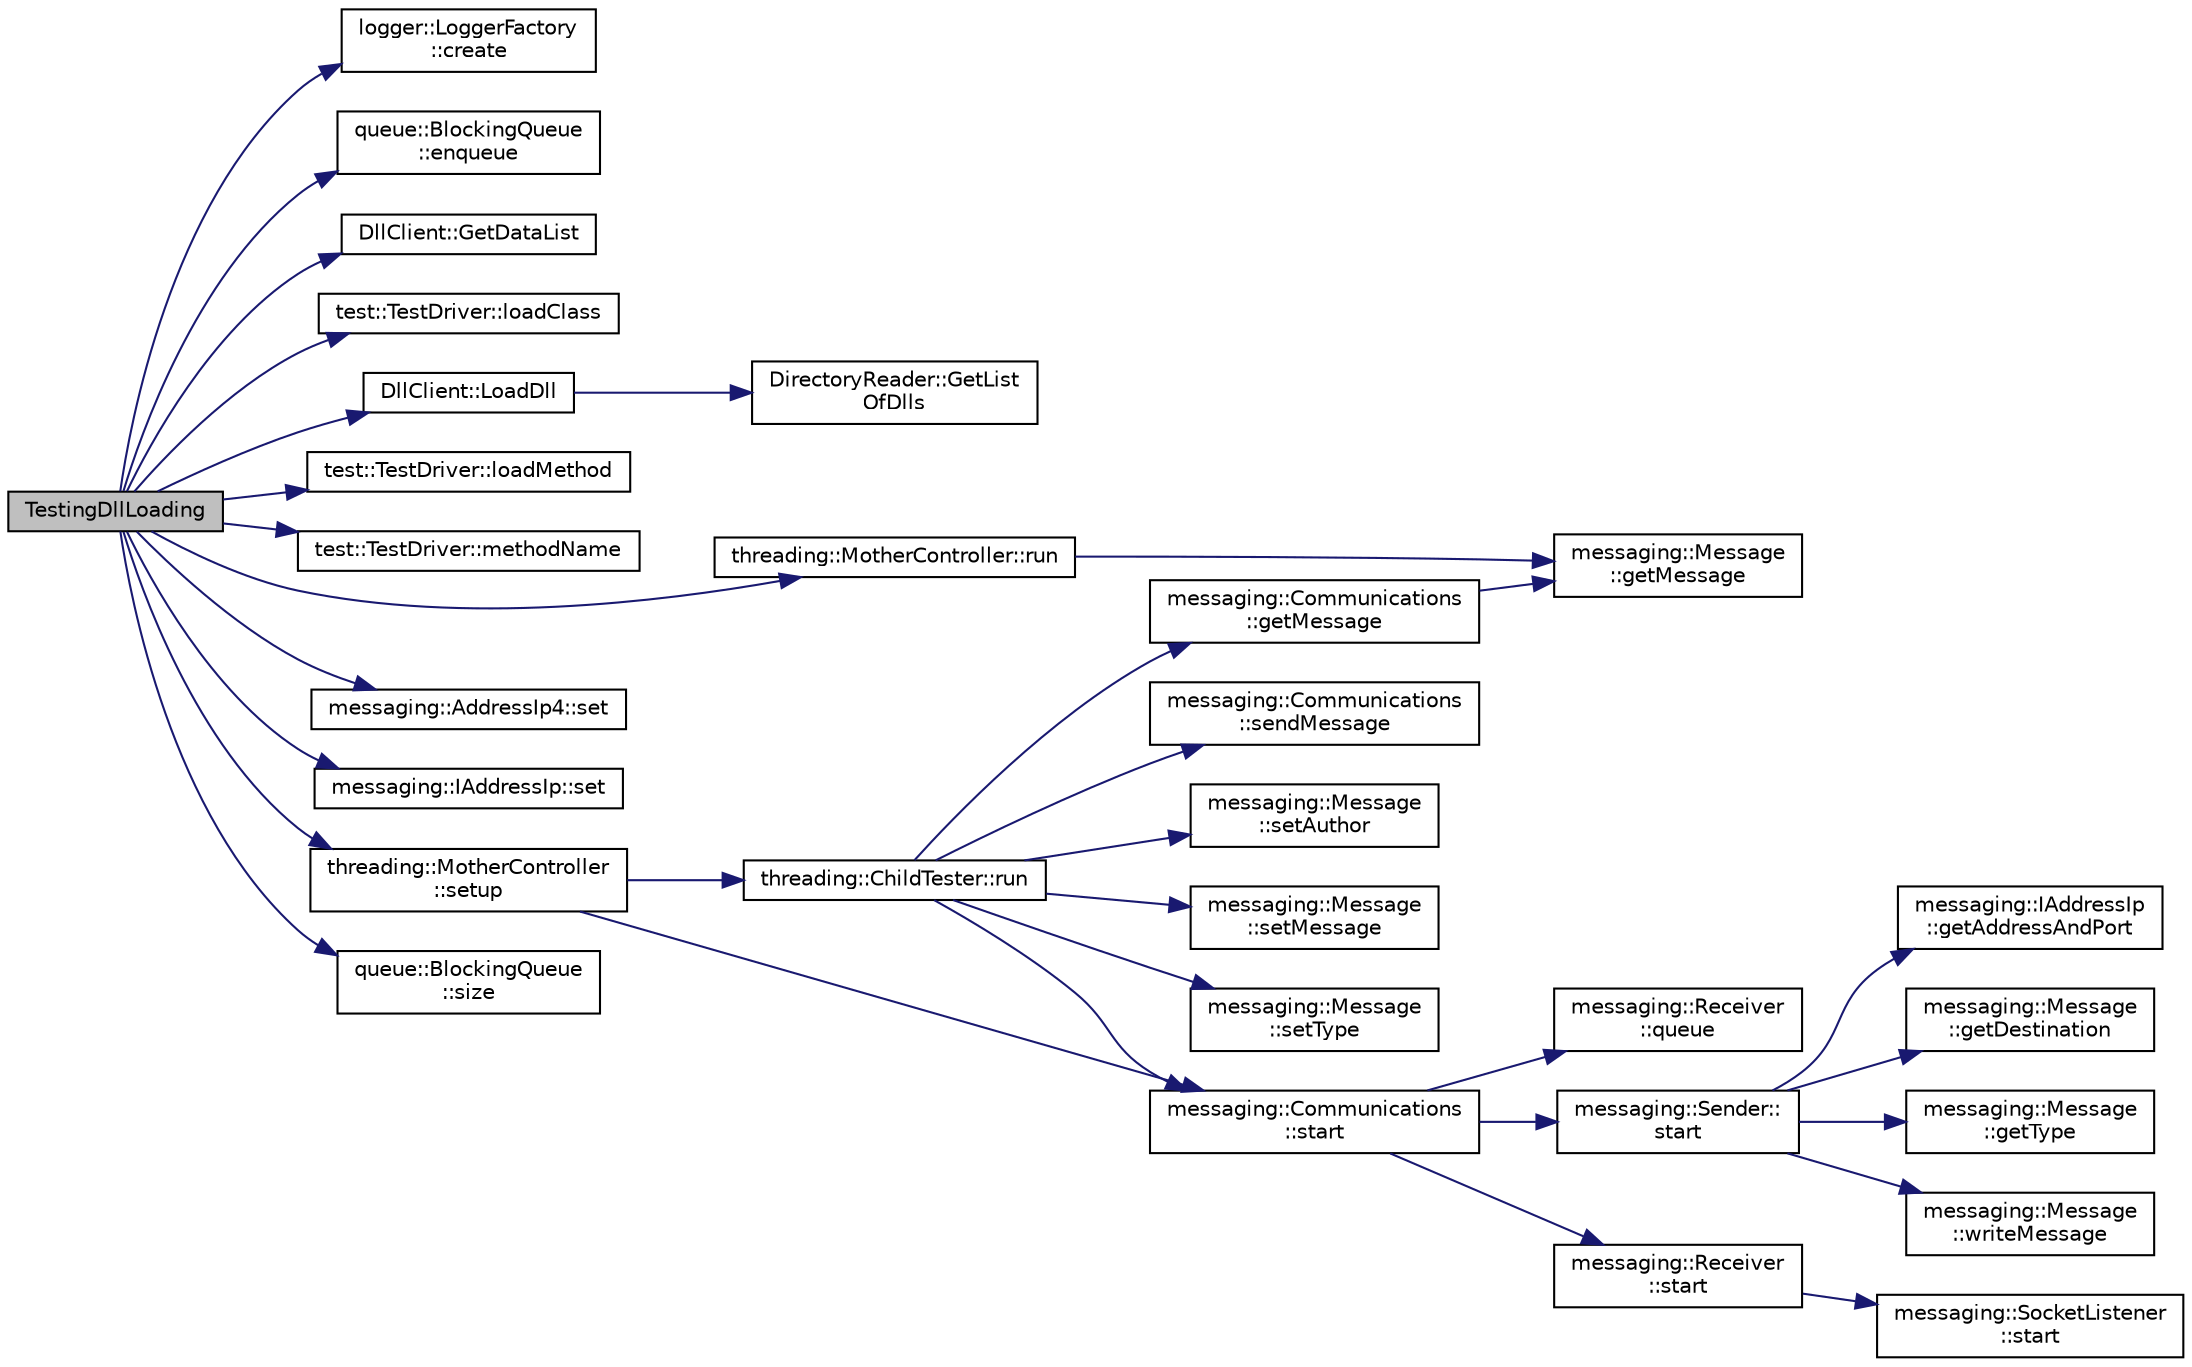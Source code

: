 digraph "TestingDllLoading"
{
 // LATEX_PDF_SIZE
  edge [fontname="Helvetica",fontsize="10",labelfontname="Helvetica",labelfontsize="10"];
  node [fontname="Helvetica",fontsize="10",shape=record];
  rankdir="LR";
  Node1 [label="TestingDllLoading",height=0.2,width=0.4,color="black", fillcolor="grey75", style="filled", fontcolor="black",tooltip=" "];
  Node1 -> Node2 [color="midnightblue",fontsize="10",style="solid"];
  Node2 [label="logger::LoggerFactory\l::create",height=0.2,width=0.4,color="black", fillcolor="white", style="filled",URL="$classlogger_1_1_logger_factory.html#ad30ef96fa81fae82fb969e49c7e5c4a7",tooltip=" "];
  Node1 -> Node3 [color="midnightblue",fontsize="10",style="solid"];
  Node3 [label="queue::BlockingQueue\l::enqueue",height=0.2,width=0.4,color="black", fillcolor="white", style="filled",URL="$classqueue_1_1_blocking_queue.html#a2eb44dc399712def45f92d50afab3a9a",tooltip=" "];
  Node1 -> Node4 [color="midnightblue",fontsize="10",style="solid"];
  Node4 [label="DllClient::GetDataList",height=0.2,width=0.4,color="black", fillcolor="white", style="filled",URL="$class_dll_client.html#a6cb91834cb17e061ad7f7b7262c6a196",tooltip="This method returns the data structure list of the dll(s) that it found."];
  Node1 -> Node5 [color="midnightblue",fontsize="10",style="solid"];
  Node5 [label="test::TestDriver::loadClass",height=0.2,width=0.4,color="black", fillcolor="white", style="filled",URL="$classtest_1_1_test_driver.html#a1dcb7609a4fd7b9348a3f4a8247912f9",tooltip=" "];
  Node1 -> Node6 [color="midnightblue",fontsize="10",style="solid"];
  Node6 [label="DllClient::LoadDll",height=0.2,width=0.4,color="black", fillcolor="white", style="filled",URL="$class_dll_client.html#ad9c9cf959625fb564aec8e7fd1123a15",tooltip="This method will go through all the dlls found in the directory and start loading in all the function..."];
  Node6 -> Node7 [color="midnightblue",fontsize="10",style="solid"];
  Node7 [label="DirectoryReader::GetList\lOfDlls",height=0.2,width=0.4,color="black", fillcolor="white", style="filled",URL="$class_directory_reader.html#aa2fb851b4c09297e9a904d84dd4ee54b",tooltip="This method is a way for other classes to get access to the dll list."];
  Node1 -> Node8 [color="midnightblue",fontsize="10",style="solid"];
  Node8 [label="test::TestDriver::loadMethod",height=0.2,width=0.4,color="black", fillcolor="white", style="filled",URL="$classtest_1_1_test_driver.html#a6f1a380a1f8c23f8377a05632686a739",tooltip=" "];
  Node1 -> Node9 [color="midnightblue",fontsize="10",style="solid"];
  Node9 [label="test::TestDriver::methodName",height=0.2,width=0.4,color="black", fillcolor="white", style="filled",URL="$classtest_1_1_test_driver.html#ac1f8f5851fa6156d37a38798803532db",tooltip=" "];
  Node1 -> Node10 [color="midnightblue",fontsize="10",style="solid"];
  Node10 [label="threading::MotherController::run",height=0.2,width=0.4,color="black", fillcolor="white", style="filled",URL="$classthreading_1_1_mother_controller.html#a52449ec5c73d3e2c36852b5578398448",tooltip="This method will start running things. Generate child threads and communicate with them."];
  Node10 -> Node11 [color="midnightblue",fontsize="10",style="solid"];
  Node11 [label="messaging::Message\l::getMessage",height=0.2,width=0.4,color="black", fillcolor="white", style="filled",URL="$classmessaging_1_1_message.html#a10e3fe197efff8565232d7df23d8c19c",tooltip=" "];
  Node1 -> Node12 [color="midnightblue",fontsize="10",style="solid"];
  Node12 [label="messaging::AddressIp4::set",height=0.2,width=0.4,color="black", fillcolor="white", style="filled",URL="$classmessaging_1_1_address_ip4.html#ad08d08fac93c0afb96b4061b6085281b",tooltip="This method will set the address"];
  Node1 -> Node13 [color="midnightblue",fontsize="10",style="solid"];
  Node13 [label="messaging::IAddressIp::set",height=0.2,width=0.4,color="black", fillcolor="white", style="filled",URL="$classmessaging_1_1_i_address_ip.html#ae4d641c03910917460aac23f5e0ca13d",tooltip=" "];
  Node1 -> Node14 [color="midnightblue",fontsize="10",style="solid"];
  Node14 [label="threading::MotherController\l::setup",height=0.2,width=0.4,color="black", fillcolor="white", style="filled",URL="$classthreading_1_1_mother_controller.html#ac691297c96aff006c3e39d7c2947d755",tooltip="The setup method is used to set the logger and other things needed before running."];
  Node14 -> Node15 [color="midnightblue",fontsize="10",style="solid"];
  Node15 [label="threading::ChildTester::run",height=0.2,width=0.4,color="black", fillcolor="white", style="filled",URL="$classthreading_1_1_child_tester.html#a9620f7823b0baffc023ef5ad2ff27152",tooltip="This method will start running things. Start communications and run test when asked."];
  Node15 -> Node16 [color="midnightblue",fontsize="10",style="solid"];
  Node16 [label="messaging::Communications\l::getMessage",height=0.2,width=0.4,color="black", fillcolor="white", style="filled",URL="$classmessaging_1_1_communications.html#ab0e9401a70d1cf25604bd3ad07a36c33",tooltip=" "];
  Node16 -> Node11 [color="midnightblue",fontsize="10",style="solid"];
  Node15 -> Node17 [color="midnightblue",fontsize="10",style="solid"];
  Node17 [label="messaging::Communications\l::sendMessage",height=0.2,width=0.4,color="black", fillcolor="white", style="filled",URL="$classmessaging_1_1_communications.html#ace9f419515066a4dd25eada6ff826341",tooltip=" "];
  Node15 -> Node18 [color="midnightblue",fontsize="10",style="solid"];
  Node18 [label="messaging::Message\l::setAuthor",height=0.2,width=0.4,color="black", fillcolor="white", style="filled",URL="$classmessaging_1_1_message.html#ab0f55e68e96819e721fb86f6325bedb1",tooltip=" "];
  Node15 -> Node19 [color="midnightblue",fontsize="10",style="solid"];
  Node19 [label="messaging::Message\l::setMessage",height=0.2,width=0.4,color="black", fillcolor="white", style="filled",URL="$classmessaging_1_1_message.html#a598339cd6881bb7eff09d4b7102177b8",tooltip=" "];
  Node15 -> Node20 [color="midnightblue",fontsize="10",style="solid"];
  Node20 [label="messaging::Message\l::setType",height=0.2,width=0.4,color="black", fillcolor="white", style="filled",URL="$classmessaging_1_1_message.html#a62ee84a9b628706dff9f1828ea464d28",tooltip=" "];
  Node15 -> Node21 [color="midnightblue",fontsize="10",style="solid"];
  Node21 [label="messaging::Communications\l::start",height=0.2,width=0.4,color="black", fillcolor="white", style="filled",URL="$classmessaging_1_1_communications.html#a1a93f47c7171939fb74d1f52c814c747",tooltip=" "];
  Node21 -> Node22 [color="midnightblue",fontsize="10",style="solid"];
  Node22 [label="messaging::Receiver\l::queue",height=0.2,width=0.4,color="black", fillcolor="white", style="filled",URL="$classmessaging_1_1_receiver.html#a91b1ab368f342acf6034a06d28888f0c",tooltip=" "];
  Node21 -> Node23 [color="midnightblue",fontsize="10",style="solid"];
  Node23 [label="messaging::Sender::\lstart",height=0.2,width=0.4,color="black", fillcolor="white", style="filled",URL="$classmessaging_1_1_sender.html#a6f52ff6506505dd53a3f8f789a4002ef",tooltip=" "];
  Node23 -> Node24 [color="midnightblue",fontsize="10",style="solid"];
  Node24 [label="messaging::IAddressIp\l::getAddressAndPort",height=0.2,width=0.4,color="black", fillcolor="white", style="filled",URL="$classmessaging_1_1_i_address_ip.html#aca03ee3e47965133ffc3453306dbfb40",tooltip=" "];
  Node23 -> Node25 [color="midnightblue",fontsize="10",style="solid"];
  Node25 [label="messaging::Message\l::getDestination",height=0.2,width=0.4,color="black", fillcolor="white", style="filled",URL="$classmessaging_1_1_message.html#a04e8b8b70e66d3e8e7a504dd42d819cf",tooltip=" "];
  Node23 -> Node26 [color="midnightblue",fontsize="10",style="solid"];
  Node26 [label="messaging::Message\l::getType",height=0.2,width=0.4,color="black", fillcolor="white", style="filled",URL="$classmessaging_1_1_message.html#a6bbb938d0158f0fe131fde9a76f3d644",tooltip=" "];
  Node23 -> Node27 [color="midnightblue",fontsize="10",style="solid"];
  Node27 [label="messaging::Message\l::writeMessage",height=0.2,width=0.4,color="black", fillcolor="white", style="filled",URL="$classmessaging_1_1_message.html#a46b1a125113b3e3ea83dbfb5c492455b",tooltip=" "];
  Node21 -> Node28 [color="midnightblue",fontsize="10",style="solid"];
  Node28 [label="messaging::Receiver\l::start",height=0.2,width=0.4,color="black", fillcolor="white", style="filled",URL="$classmessaging_1_1_receiver.html#a7e524ad4a1147f8968dd980f00c8a9d1",tooltip=" "];
  Node28 -> Node29 [color="midnightblue",fontsize="10",style="solid"];
  Node29 [label="messaging::SocketListener\l::start",height=0.2,width=0.4,color="black", fillcolor="white", style="filled",URL="$classmessaging_1_1_socket_listener.html#afaa24fc8b00669db93aa549928276d21",tooltip=" "];
  Node14 -> Node21 [color="midnightblue",fontsize="10",style="solid"];
  Node1 -> Node30 [color="midnightblue",fontsize="10",style="solid"];
  Node30 [label="queue::BlockingQueue\l::size",height=0.2,width=0.4,color="black", fillcolor="white", style="filled",URL="$classqueue_1_1_blocking_queue.html#ab0e38f917fb8dca6eea32ebc6caa424a",tooltip=" "];
}
